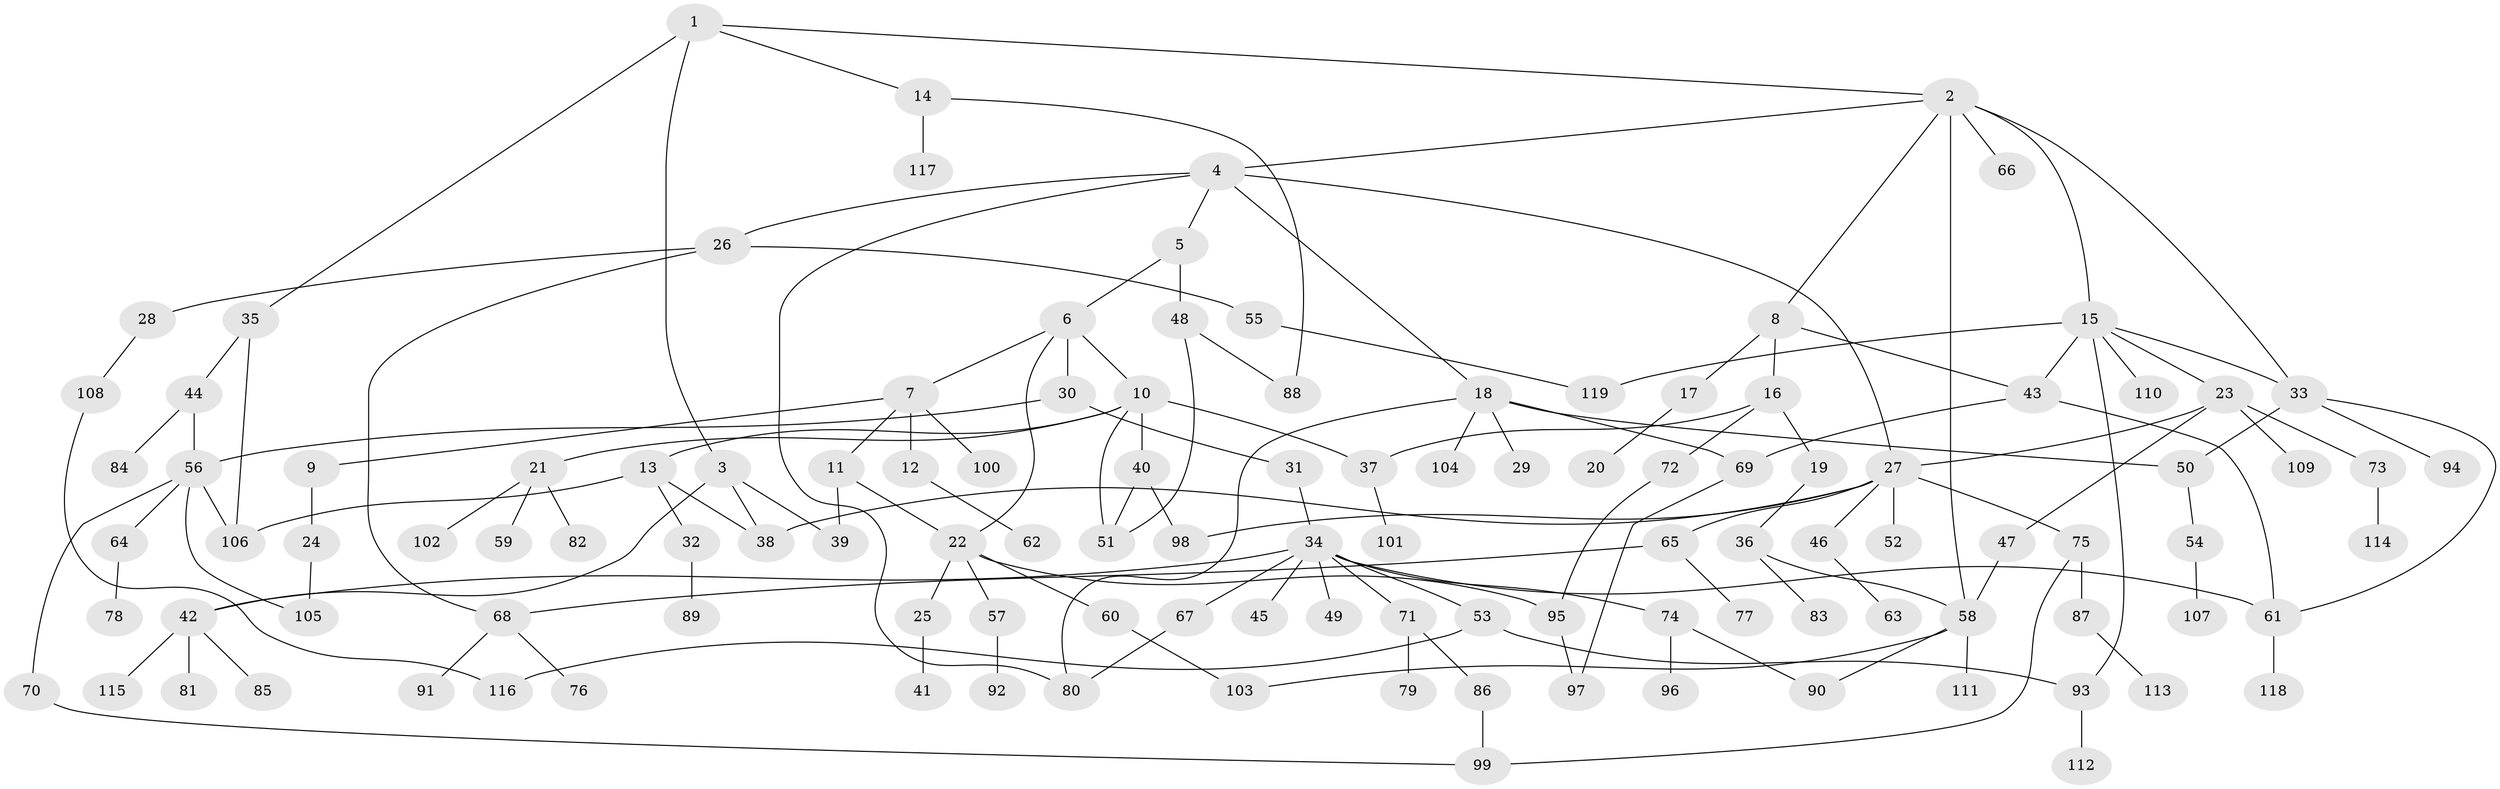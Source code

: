 // Generated by graph-tools (version 1.1) at 2025/34/03/09/25 02:34:23]
// undirected, 119 vertices, 153 edges
graph export_dot {
graph [start="1"]
  node [color=gray90,style=filled];
  1;
  2;
  3;
  4;
  5;
  6;
  7;
  8;
  9;
  10;
  11;
  12;
  13;
  14;
  15;
  16;
  17;
  18;
  19;
  20;
  21;
  22;
  23;
  24;
  25;
  26;
  27;
  28;
  29;
  30;
  31;
  32;
  33;
  34;
  35;
  36;
  37;
  38;
  39;
  40;
  41;
  42;
  43;
  44;
  45;
  46;
  47;
  48;
  49;
  50;
  51;
  52;
  53;
  54;
  55;
  56;
  57;
  58;
  59;
  60;
  61;
  62;
  63;
  64;
  65;
  66;
  67;
  68;
  69;
  70;
  71;
  72;
  73;
  74;
  75;
  76;
  77;
  78;
  79;
  80;
  81;
  82;
  83;
  84;
  85;
  86;
  87;
  88;
  89;
  90;
  91;
  92;
  93;
  94;
  95;
  96;
  97;
  98;
  99;
  100;
  101;
  102;
  103;
  104;
  105;
  106;
  107;
  108;
  109;
  110;
  111;
  112;
  113;
  114;
  115;
  116;
  117;
  118;
  119;
  1 -- 2;
  1 -- 3;
  1 -- 14;
  1 -- 35;
  2 -- 4;
  2 -- 8;
  2 -- 15;
  2 -- 33;
  2 -- 66;
  2 -- 58;
  3 -- 38;
  3 -- 39;
  3 -- 42;
  4 -- 5;
  4 -- 18;
  4 -- 26;
  4 -- 27;
  4 -- 80;
  5 -- 6;
  5 -- 48;
  6 -- 7;
  6 -- 10;
  6 -- 22;
  6 -- 30;
  7 -- 9;
  7 -- 11;
  7 -- 12;
  7 -- 100;
  8 -- 16;
  8 -- 17;
  8 -- 43;
  9 -- 24;
  10 -- 13;
  10 -- 21;
  10 -- 40;
  10 -- 51;
  10 -- 37;
  11 -- 22;
  11 -- 39;
  12 -- 62;
  13 -- 32;
  13 -- 106;
  13 -- 38;
  14 -- 88;
  14 -- 117;
  15 -- 23;
  15 -- 43;
  15 -- 93;
  15 -- 110;
  15 -- 119;
  15 -- 33;
  16 -- 19;
  16 -- 37;
  16 -- 72;
  17 -- 20;
  18 -- 29;
  18 -- 104;
  18 -- 50;
  18 -- 80;
  18 -- 69;
  19 -- 36;
  21 -- 59;
  21 -- 82;
  21 -- 102;
  22 -- 25;
  22 -- 57;
  22 -- 60;
  22 -- 95;
  23 -- 27;
  23 -- 47;
  23 -- 73;
  23 -- 109;
  24 -- 105;
  25 -- 41;
  26 -- 28;
  26 -- 55;
  26 -- 68;
  27 -- 46;
  27 -- 52;
  27 -- 65;
  27 -- 75;
  27 -- 98;
  27 -- 38;
  28 -- 108;
  30 -- 31;
  30 -- 56;
  31 -- 34;
  32 -- 89;
  33 -- 50;
  33 -- 61;
  33 -- 94;
  34 -- 42;
  34 -- 45;
  34 -- 49;
  34 -- 53;
  34 -- 67;
  34 -- 71;
  34 -- 74;
  34 -- 61;
  35 -- 44;
  35 -- 106;
  36 -- 83;
  36 -- 58;
  37 -- 101;
  40 -- 98;
  40 -- 51;
  42 -- 81;
  42 -- 85;
  42 -- 115;
  43 -- 69;
  43 -- 61;
  44 -- 56;
  44 -- 84;
  46 -- 63;
  47 -- 58;
  48 -- 51;
  48 -- 88;
  50 -- 54;
  53 -- 116;
  53 -- 93;
  54 -- 107;
  55 -- 119;
  56 -- 64;
  56 -- 70;
  56 -- 106;
  56 -- 105;
  57 -- 92;
  58 -- 90;
  58 -- 111;
  58 -- 103;
  60 -- 103;
  61 -- 118;
  64 -- 78;
  65 -- 68;
  65 -- 77;
  67 -- 80;
  68 -- 76;
  68 -- 91;
  69 -- 97;
  70 -- 99;
  71 -- 79;
  71 -- 86;
  72 -- 95;
  73 -- 114;
  74 -- 96;
  74 -- 90;
  75 -- 87;
  75 -- 99;
  86 -- 99;
  87 -- 113;
  93 -- 112;
  95 -- 97;
  108 -- 116;
}
